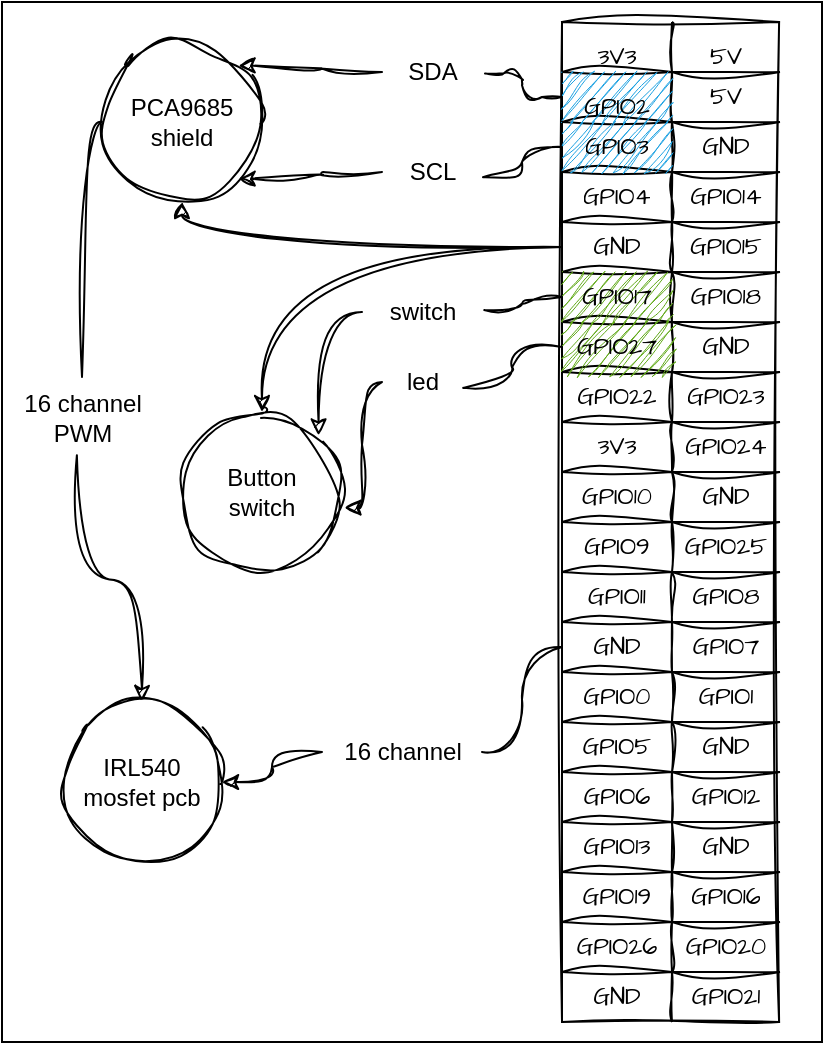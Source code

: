 <mxfile>
    <diagram id="WHN7KJUo0XjJs8HCU2_Z" name="Page-1">
        <mxGraphModel dx="288" dy="420" grid="1" gridSize="10" guides="1" tooltips="1" connect="1" arrows="1" fold="1" page="1" pageScale="1" pageWidth="827" pageHeight="1169" math="0" shadow="0">
            <root>
                <mxCell id="0"/>
                <mxCell id="1" parent="0"/>
                <mxCell id="95" value="" style="rounded=0;whiteSpace=wrap;html=1;fontSize=12;fillStyle=auto;" parent="1" vertex="1">
                    <mxGeometry x="200" y="140" width="410" height="520" as="geometry"/>
                </mxCell>
                <mxCell id="2" value="" style="shape=table;html=1;whiteSpace=wrap;startSize=0;container=1;collapsible=0;childLayout=tableLayout;hachureGap=4;fontFamily=Architects Daughter;fontSource=https%3A%2F%2Ffonts.googleapis.com%2Fcss%3Ffamily%3DArchitects%2BDaughter;fontSize=12;sketch=1;curveFitting=1;jiggle=2;" parent="1" vertex="1">
                    <mxGeometry x="480" y="150" width="108.55" height="500" as="geometry"/>
                </mxCell>
                <mxCell id="65" style="shape=tableRow;horizontal=0;startSize=0;swimlaneHead=0;swimlaneBody=0;top=0;left=0;bottom=0;right=0;collapsible=0;dropTarget=0;fillColor=none;points=[[0,0.5],[1,0.5]];portConstraint=eastwest;hachureGap=4;fontFamily=Architects Daughter;fontSource=https%3A%2F%2Ffonts.googleapis.com%2Fcss%3Ffamily%3DArchitects%2BDaughter;fontSize=20;sketch=1;curveFitting=1;jiggle=2;" parent="2" vertex="1">
                    <mxGeometry width="108.55" height="25" as="geometry"/>
                </mxCell>
                <mxCell id="66" value="&lt;font style=&quot;font-size: 12px;&quot;&gt;3V3&lt;/font&gt;" style="shape=partialRectangle;html=1;whiteSpace=wrap;connectable=0;fillColor=none;top=0;left=0;bottom=0;right=0;overflow=hidden;hachureGap=4;fontFamily=Architects Daughter;fontSource=https%3A%2F%2Ffonts.googleapis.com%2Fcss%3Ffamily%3DArchitects%2BDaughter;fontSize=20;sketch=1;curveFitting=1;jiggle=2;" parent="65" vertex="1">
                    <mxGeometry width="55" height="25" as="geometry">
                        <mxRectangle width="55" height="25" as="alternateBounds"/>
                    </mxGeometry>
                </mxCell>
                <mxCell id="67" value="&lt;font style=&quot;font-size: 12px;&quot;&gt;5V&lt;/font&gt;" style="shape=partialRectangle;html=1;whiteSpace=wrap;connectable=0;fillColor=none;top=0;left=0;bottom=0;right=0;overflow=hidden;hachureGap=4;fontFamily=Architects Daughter;fontSource=https%3A%2F%2Ffonts.googleapis.com%2Fcss%3Ffamily%3DArchitects%2BDaughter;fontSize=20;sketch=1;curveFitting=1;jiggle=2;" parent="65" vertex="1">
                    <mxGeometry x="55" width="54" height="25" as="geometry">
                        <mxRectangle width="54" height="25" as="alternateBounds"/>
                    </mxGeometry>
                </mxCell>
                <mxCell id="62" style="shape=tableRow;horizontal=0;startSize=0;swimlaneHead=0;swimlaneBody=0;top=0;left=0;bottom=0;right=0;collapsible=0;dropTarget=0;fillColor=none;points=[[0,0.5],[1,0.5]];portConstraint=eastwest;hachureGap=4;fontFamily=Architects Daughter;fontSource=https%3A%2F%2Ffonts.googleapis.com%2Fcss%3Ffamily%3DArchitects%2BDaughter;fontSize=20;sketch=1;curveFitting=1;jiggle=2;" parent="2" vertex="1">
                    <mxGeometry y="25" width="108.55" height="25" as="geometry"/>
                </mxCell>
                <mxCell id="63" value="&lt;font color=&quot;#000000&quot; style=&quot;font-size: 12px;&quot;&gt;GPIO2&lt;/font&gt;" style="shape=partialRectangle;html=1;whiteSpace=wrap;connectable=0;fillColor=#1ba1e2;top=0;left=0;bottom=0;right=0;overflow=hidden;hachureGap=4;fontFamily=Architects Daughter;fontSource=https%3A%2F%2Ffonts.googleapis.com%2Fcss%3Ffamily%3DArchitects%2BDaughter;fontSize=20;fontColor=#ffffff;strokeColor=#006EAF;sketch=1;curveFitting=1;jiggle=2;" parent="62" vertex="1">
                    <mxGeometry width="55" height="25" as="geometry">
                        <mxRectangle width="55" height="25" as="alternateBounds"/>
                    </mxGeometry>
                </mxCell>
                <mxCell id="64" value="5V" style="shape=partialRectangle;html=1;whiteSpace=wrap;connectable=0;fillColor=none;top=0;left=0;bottom=0;right=0;overflow=hidden;hachureGap=4;fontFamily=Architects Daughter;fontSource=https%3A%2F%2Ffonts.googleapis.com%2Fcss%3Ffamily%3DArchitects%2BDaughter;fontSize=12;sketch=1;curveFitting=1;jiggle=2;" parent="62" vertex="1">
                    <mxGeometry x="55" width="54" height="25" as="geometry">
                        <mxRectangle width="54" height="25" as="alternateBounds"/>
                    </mxGeometry>
                </mxCell>
                <mxCell id="59" style="shape=tableRow;horizontal=0;startSize=0;swimlaneHead=0;swimlaneBody=0;top=0;left=0;bottom=0;right=0;collapsible=0;dropTarget=0;fillColor=none;points=[[0,0.5],[1,0.5]];portConstraint=eastwest;hachureGap=4;fontFamily=Architects Daughter;fontSource=https%3A%2F%2Ffonts.googleapis.com%2Fcss%3Ffamily%3DArchitects%2BDaughter;fontSize=20;sketch=1;curveFitting=1;jiggle=2;" parent="2" vertex="1">
                    <mxGeometry y="50" width="108.55" height="25" as="geometry"/>
                </mxCell>
                <mxCell id="60" value="&lt;font color=&quot;#000000&quot;&gt;GPIO3&lt;/font&gt;" style="shape=partialRectangle;html=1;whiteSpace=wrap;connectable=0;fillColor=#1ba1e2;top=0;left=0;bottom=0;right=0;overflow=hidden;hachureGap=4;fontFamily=Architects Daughter;fontSource=https%3A%2F%2Ffonts.googleapis.com%2Fcss%3Ffamily%3DArchitects%2BDaughter;fontSize=12;fontColor=#ffffff;strokeColor=#006EAF;sketch=1;curveFitting=1;jiggle=2;" parent="59" vertex="1">
                    <mxGeometry width="55" height="25" as="geometry">
                        <mxRectangle width="55" height="25" as="alternateBounds"/>
                    </mxGeometry>
                </mxCell>
                <mxCell id="61" value="GND" style="shape=partialRectangle;html=1;whiteSpace=wrap;connectable=0;fillColor=none;top=0;left=0;bottom=0;right=0;overflow=hidden;hachureGap=4;fontFamily=Architects Daughter;fontSource=https%3A%2F%2Ffonts.googleapis.com%2Fcss%3Ffamily%3DArchitects%2BDaughter;fontSize=12;sketch=1;curveFitting=1;jiggle=2;" parent="59" vertex="1">
                    <mxGeometry x="55" width="54" height="25" as="geometry">
                        <mxRectangle width="54" height="25" as="alternateBounds"/>
                    </mxGeometry>
                </mxCell>
                <mxCell id="56" style="shape=tableRow;horizontal=0;startSize=0;swimlaneHead=0;swimlaneBody=0;top=0;left=0;bottom=0;right=0;collapsible=0;dropTarget=0;fillColor=none;points=[[0,0.5],[1,0.5]];portConstraint=eastwest;hachureGap=4;fontFamily=Architects Daughter;fontSource=https%3A%2F%2Ffonts.googleapis.com%2Fcss%3Ffamily%3DArchitects%2BDaughter;fontSize=20;sketch=1;curveFitting=1;jiggle=2;" parent="2" vertex="1">
                    <mxGeometry y="75" width="108.55" height="25" as="geometry"/>
                </mxCell>
                <mxCell id="57" value="GPIO4" style="shape=partialRectangle;html=1;whiteSpace=wrap;connectable=0;fillColor=none;top=0;left=0;bottom=0;right=0;overflow=hidden;hachureGap=4;fontFamily=Architects Daughter;fontSource=https%3A%2F%2Ffonts.googleapis.com%2Fcss%3Ffamily%3DArchitects%2BDaughter;fontSize=12;sketch=1;curveFitting=1;jiggle=2;" parent="56" vertex="1">
                    <mxGeometry width="55" height="25" as="geometry">
                        <mxRectangle width="55" height="25" as="alternateBounds"/>
                    </mxGeometry>
                </mxCell>
                <mxCell id="58" value="GPIO14" style="shape=partialRectangle;html=1;whiteSpace=wrap;connectable=0;fillColor=none;top=0;left=0;bottom=0;right=0;overflow=hidden;hachureGap=4;fontFamily=Architects Daughter;fontSource=https%3A%2F%2Ffonts.googleapis.com%2Fcss%3Ffamily%3DArchitects%2BDaughter;fontSize=12;sketch=1;curveFitting=1;jiggle=2;" parent="56" vertex="1">
                    <mxGeometry x="55" width="54" height="25" as="geometry">
                        <mxRectangle width="54" height="25" as="alternateBounds"/>
                    </mxGeometry>
                </mxCell>
                <mxCell id="53" style="shape=tableRow;horizontal=0;startSize=0;swimlaneHead=0;swimlaneBody=0;top=0;left=0;bottom=0;right=0;collapsible=0;dropTarget=0;fillColor=none;points=[[0,0.5],[1,0.5]];portConstraint=eastwest;hachureGap=4;fontFamily=Architects Daughter;fontSource=https%3A%2F%2Ffonts.googleapis.com%2Fcss%3Ffamily%3DArchitects%2BDaughter;fontSize=20;sketch=1;curveFitting=1;jiggle=2;" parent="2" vertex="1">
                    <mxGeometry y="100" width="108.55" height="25" as="geometry"/>
                </mxCell>
                <mxCell id="54" value="GND" style="shape=partialRectangle;html=1;whiteSpace=wrap;connectable=0;fillColor=none;top=0;left=0;bottom=0;right=0;overflow=hidden;hachureGap=4;fontFamily=Architects Daughter;fontSource=https%3A%2F%2Ffonts.googleapis.com%2Fcss%3Ffamily%3DArchitects%2BDaughter;fontSize=12;sketch=1;curveFitting=1;jiggle=2;" parent="53" vertex="1">
                    <mxGeometry width="55" height="25" as="geometry">
                        <mxRectangle width="55" height="25" as="alternateBounds"/>
                    </mxGeometry>
                </mxCell>
                <mxCell id="55" value="GPIO15" style="shape=partialRectangle;html=1;whiteSpace=wrap;connectable=0;fillColor=none;top=0;left=0;bottom=0;right=0;overflow=hidden;hachureGap=4;fontFamily=Architects Daughter;fontSource=https%3A%2F%2Ffonts.googleapis.com%2Fcss%3Ffamily%3DArchitects%2BDaughter;fontSize=12;sketch=1;curveFitting=1;jiggle=2;" parent="53" vertex="1">
                    <mxGeometry x="55" width="54" height="25" as="geometry">
                        <mxRectangle width="54" height="25" as="alternateBounds"/>
                    </mxGeometry>
                </mxCell>
                <mxCell id="50" style="shape=tableRow;horizontal=0;startSize=0;swimlaneHead=0;swimlaneBody=0;top=0;left=0;bottom=0;right=0;collapsible=0;dropTarget=0;fillColor=none;points=[[0,0.5],[1,0.5]];portConstraint=eastwest;hachureGap=4;fontFamily=Architects Daughter;fontSource=https%3A%2F%2Ffonts.googleapis.com%2Fcss%3Ffamily%3DArchitects%2BDaughter;fontSize=20;sketch=1;curveFitting=1;jiggle=2;" parent="2" vertex="1">
                    <mxGeometry y="125" width="108.55" height="25" as="geometry"/>
                </mxCell>
                <mxCell id="51" value="&lt;font color=&quot;#000000&quot;&gt;GPIO17&lt;/font&gt;" style="shape=partialRectangle;html=1;whiteSpace=wrap;connectable=0;fillColor=#60a917;top=0;left=0;bottom=0;right=0;overflow=hidden;hachureGap=4;fontFamily=Architects Daughter;fontSource=https%3A%2F%2Ffonts.googleapis.com%2Fcss%3Ffamily%3DArchitects%2BDaughter;fontSize=12;fontColor=#ffffff;strokeColor=#2D7600;sketch=1;curveFitting=1;jiggle=2;" parent="50" vertex="1">
                    <mxGeometry width="55" height="25" as="geometry">
                        <mxRectangle width="55" height="25" as="alternateBounds"/>
                    </mxGeometry>
                </mxCell>
                <mxCell id="52" value="GPIO18" style="shape=partialRectangle;html=1;whiteSpace=wrap;connectable=0;fillColor=none;top=0;left=0;bottom=0;right=0;overflow=hidden;hachureGap=4;fontFamily=Architects Daughter;fontSource=https%3A%2F%2Ffonts.googleapis.com%2Fcss%3Ffamily%3DArchitects%2BDaughter;fontSize=12;sketch=1;curveFitting=1;jiggle=2;" parent="50" vertex="1">
                    <mxGeometry x="55" width="54" height="25" as="geometry">
                        <mxRectangle width="54" height="25" as="alternateBounds"/>
                    </mxGeometry>
                </mxCell>
                <mxCell id="47" style="shape=tableRow;horizontal=0;startSize=0;swimlaneHead=0;swimlaneBody=0;top=0;left=0;bottom=0;right=0;collapsible=0;dropTarget=0;fillColor=none;points=[[0,0.5],[1,0.5]];portConstraint=eastwest;hachureGap=4;fontFamily=Architects Daughter;fontSource=https%3A%2F%2Ffonts.googleapis.com%2Fcss%3Ffamily%3DArchitects%2BDaughter;fontSize=20;sketch=1;curveFitting=1;jiggle=2;" parent="2" vertex="1">
                    <mxGeometry y="150" width="108.55" height="25" as="geometry"/>
                </mxCell>
                <mxCell id="48" value="&lt;font color=&quot;#000000&quot;&gt;GPIO27&lt;/font&gt;" style="shape=partialRectangle;html=1;whiteSpace=wrap;connectable=0;fillColor=#60a917;top=0;left=0;bottom=0;right=0;overflow=hidden;hachureGap=4;fontFamily=Architects Daughter;fontSource=https%3A%2F%2Ffonts.googleapis.com%2Fcss%3Ffamily%3DArchitects%2BDaughter;fontSize=12;fontColor=#ffffff;strokeColor=#2D7600;sketch=1;curveFitting=1;jiggle=2;" parent="47" vertex="1">
                    <mxGeometry width="55" height="25" as="geometry">
                        <mxRectangle width="55" height="25" as="alternateBounds"/>
                    </mxGeometry>
                </mxCell>
                <mxCell id="49" value="GND" style="shape=partialRectangle;html=1;whiteSpace=wrap;connectable=0;fillColor=none;top=0;left=0;bottom=0;right=0;overflow=hidden;hachureGap=4;fontFamily=Architects Daughter;fontSource=https%3A%2F%2Ffonts.googleapis.com%2Fcss%3Ffamily%3DArchitects%2BDaughter;fontSize=12;sketch=1;curveFitting=1;jiggle=2;" parent="47" vertex="1">
                    <mxGeometry x="55" width="54" height="25" as="geometry">
                        <mxRectangle width="54" height="25" as="alternateBounds"/>
                    </mxGeometry>
                </mxCell>
                <mxCell id="44" style="shape=tableRow;horizontal=0;startSize=0;swimlaneHead=0;swimlaneBody=0;top=0;left=0;bottom=0;right=0;collapsible=0;dropTarget=0;fillColor=none;points=[[0,0.5],[1,0.5]];portConstraint=eastwest;hachureGap=4;fontFamily=Architects Daughter;fontSource=https%3A%2F%2Ffonts.googleapis.com%2Fcss%3Ffamily%3DArchitects%2BDaughter;fontSize=20;sketch=1;curveFitting=1;jiggle=2;" parent="2" vertex="1">
                    <mxGeometry y="175" width="108.55" height="25" as="geometry"/>
                </mxCell>
                <mxCell id="45" value="GPIO22" style="shape=partialRectangle;html=1;whiteSpace=wrap;connectable=0;fillColor=none;top=0;left=0;bottom=0;right=0;overflow=hidden;hachureGap=4;fontFamily=Architects Daughter;fontSource=https%3A%2F%2Ffonts.googleapis.com%2Fcss%3Ffamily%3DArchitects%2BDaughter;fontSize=12;sketch=1;curveFitting=1;jiggle=2;" parent="44" vertex="1">
                    <mxGeometry width="55" height="25" as="geometry">
                        <mxRectangle width="55" height="25" as="alternateBounds"/>
                    </mxGeometry>
                </mxCell>
                <mxCell id="46" value="GPIO23" style="shape=partialRectangle;html=1;whiteSpace=wrap;connectable=0;fillColor=none;top=0;left=0;bottom=0;right=0;overflow=hidden;hachureGap=4;fontFamily=Architects Daughter;fontSource=https%3A%2F%2Ffonts.googleapis.com%2Fcss%3Ffamily%3DArchitects%2BDaughter;fontSize=12;sketch=1;curveFitting=1;jiggle=2;" parent="44" vertex="1">
                    <mxGeometry x="55" width="54" height="25" as="geometry">
                        <mxRectangle width="54" height="25" as="alternateBounds"/>
                    </mxGeometry>
                </mxCell>
                <mxCell id="41" style="shape=tableRow;horizontal=0;startSize=0;swimlaneHead=0;swimlaneBody=0;top=0;left=0;bottom=0;right=0;collapsible=0;dropTarget=0;fillColor=none;points=[[0,0.5],[1,0.5]];portConstraint=eastwest;hachureGap=4;fontFamily=Architects Daughter;fontSource=https%3A%2F%2Ffonts.googleapis.com%2Fcss%3Ffamily%3DArchitects%2BDaughter;fontSize=20;sketch=1;curveFitting=1;jiggle=2;" parent="2" vertex="1">
                    <mxGeometry y="200" width="108.55" height="25" as="geometry"/>
                </mxCell>
                <mxCell id="42" value="3V3" style="shape=partialRectangle;html=1;whiteSpace=wrap;connectable=0;fillColor=none;top=0;left=0;bottom=0;right=0;overflow=hidden;hachureGap=4;fontFamily=Architects Daughter;fontSource=https%3A%2F%2Ffonts.googleapis.com%2Fcss%3Ffamily%3DArchitects%2BDaughter;fontSize=12;sketch=1;curveFitting=1;jiggle=2;" parent="41" vertex="1">
                    <mxGeometry width="55" height="25" as="geometry">
                        <mxRectangle width="55" height="25" as="alternateBounds"/>
                    </mxGeometry>
                </mxCell>
                <mxCell id="43" value="GPIO24" style="shape=partialRectangle;html=1;whiteSpace=wrap;connectable=0;fillColor=none;top=0;left=0;bottom=0;right=0;overflow=hidden;hachureGap=4;fontFamily=Architects Daughter;fontSource=https%3A%2F%2Ffonts.googleapis.com%2Fcss%3Ffamily%3DArchitects%2BDaughter;fontSize=12;sketch=1;curveFitting=1;jiggle=2;" parent="41" vertex="1">
                    <mxGeometry x="55" width="54" height="25" as="geometry">
                        <mxRectangle width="54" height="25" as="alternateBounds"/>
                    </mxGeometry>
                </mxCell>
                <mxCell id="38" style="shape=tableRow;horizontal=0;startSize=0;swimlaneHead=0;swimlaneBody=0;top=0;left=0;bottom=0;right=0;collapsible=0;dropTarget=0;fillColor=none;points=[[0,0.5],[1,0.5]];portConstraint=eastwest;hachureGap=4;fontFamily=Architects Daughter;fontSource=https%3A%2F%2Ffonts.googleapis.com%2Fcss%3Ffamily%3DArchitects%2BDaughter;fontSize=20;sketch=1;curveFitting=1;jiggle=2;" parent="2" vertex="1">
                    <mxGeometry y="225" width="108.55" height="25" as="geometry"/>
                </mxCell>
                <mxCell id="39" value="GPIO10" style="shape=partialRectangle;html=1;whiteSpace=wrap;connectable=0;fillColor=none;top=0;left=0;bottom=0;right=0;overflow=hidden;hachureGap=4;fontFamily=Architects Daughter;fontSource=https%3A%2F%2Ffonts.googleapis.com%2Fcss%3Ffamily%3DArchitects%2BDaughter;fontSize=12;sketch=1;curveFitting=1;jiggle=2;" parent="38" vertex="1">
                    <mxGeometry width="55" height="25" as="geometry">
                        <mxRectangle width="55" height="25" as="alternateBounds"/>
                    </mxGeometry>
                </mxCell>
                <mxCell id="40" value="GND" style="shape=partialRectangle;html=1;whiteSpace=wrap;connectable=0;fillColor=none;top=0;left=0;bottom=0;right=0;overflow=hidden;hachureGap=4;fontFamily=Architects Daughter;fontSource=https%3A%2F%2Ffonts.googleapis.com%2Fcss%3Ffamily%3DArchitects%2BDaughter;fontSize=12;sketch=1;curveFitting=1;jiggle=2;" parent="38" vertex="1">
                    <mxGeometry x="55" width="54" height="25" as="geometry">
                        <mxRectangle width="54" height="25" as="alternateBounds"/>
                    </mxGeometry>
                </mxCell>
                <mxCell id="35" style="shape=tableRow;horizontal=0;startSize=0;swimlaneHead=0;swimlaneBody=0;top=0;left=0;bottom=0;right=0;collapsible=0;dropTarget=0;fillColor=none;points=[[0,0.5],[1,0.5]];portConstraint=eastwest;hachureGap=4;fontFamily=Architects Daughter;fontSource=https%3A%2F%2Ffonts.googleapis.com%2Fcss%3Ffamily%3DArchitects%2BDaughter;fontSize=20;sketch=1;curveFitting=1;jiggle=2;" parent="2" vertex="1">
                    <mxGeometry y="250" width="108.55" height="25" as="geometry"/>
                </mxCell>
                <mxCell id="36" value="GPIO9" style="shape=partialRectangle;html=1;whiteSpace=wrap;connectable=0;fillColor=none;top=0;left=0;bottom=0;right=0;overflow=hidden;hachureGap=4;fontFamily=Architects Daughter;fontSource=https%3A%2F%2Ffonts.googleapis.com%2Fcss%3Ffamily%3DArchitects%2BDaughter;fontSize=12;sketch=1;curveFitting=1;jiggle=2;" parent="35" vertex="1">
                    <mxGeometry width="55" height="25" as="geometry">
                        <mxRectangle width="55" height="25" as="alternateBounds"/>
                    </mxGeometry>
                </mxCell>
                <mxCell id="37" value="GPIO25" style="shape=partialRectangle;html=1;whiteSpace=wrap;connectable=0;fillColor=none;top=0;left=0;bottom=0;right=0;overflow=hidden;hachureGap=4;fontFamily=Architects Daughter;fontSource=https%3A%2F%2Ffonts.googleapis.com%2Fcss%3Ffamily%3DArchitects%2BDaughter;fontSize=12;sketch=1;curveFitting=1;jiggle=2;" parent="35" vertex="1">
                    <mxGeometry x="55" width="54" height="25" as="geometry">
                        <mxRectangle width="54" height="25" as="alternateBounds"/>
                    </mxGeometry>
                </mxCell>
                <mxCell id="32" style="shape=tableRow;horizontal=0;startSize=0;swimlaneHead=0;swimlaneBody=0;top=0;left=0;bottom=0;right=0;collapsible=0;dropTarget=0;fillColor=none;points=[[0,0.5],[1,0.5]];portConstraint=eastwest;hachureGap=4;fontFamily=Architects Daughter;fontSource=https%3A%2F%2Ffonts.googleapis.com%2Fcss%3Ffamily%3DArchitects%2BDaughter;fontSize=20;sketch=1;curveFitting=1;jiggle=2;" parent="2" vertex="1">
                    <mxGeometry y="275" width="108.55" height="25" as="geometry"/>
                </mxCell>
                <mxCell id="33" value="GPIO11" style="shape=partialRectangle;html=1;whiteSpace=wrap;connectable=0;fillColor=none;top=0;left=0;bottom=0;right=0;overflow=hidden;hachureGap=4;fontFamily=Architects Daughter;fontSource=https%3A%2F%2Ffonts.googleapis.com%2Fcss%3Ffamily%3DArchitects%2BDaughter;fontSize=12;sketch=1;curveFitting=1;jiggle=2;" parent="32" vertex="1">
                    <mxGeometry width="55" height="25" as="geometry">
                        <mxRectangle width="55" height="25" as="alternateBounds"/>
                    </mxGeometry>
                </mxCell>
                <mxCell id="34" value="GPIO8" style="shape=partialRectangle;html=1;whiteSpace=wrap;connectable=0;fillColor=none;top=0;left=0;bottom=0;right=0;overflow=hidden;hachureGap=4;fontFamily=Architects Daughter;fontSource=https%3A%2F%2Ffonts.googleapis.com%2Fcss%3Ffamily%3DArchitects%2BDaughter;fontSize=12;sketch=1;curveFitting=1;jiggle=2;" parent="32" vertex="1">
                    <mxGeometry x="55" width="54" height="25" as="geometry">
                        <mxRectangle width="54" height="25" as="alternateBounds"/>
                    </mxGeometry>
                </mxCell>
                <mxCell id="29" style="shape=tableRow;horizontal=0;startSize=0;swimlaneHead=0;swimlaneBody=0;top=0;left=0;bottom=0;right=0;collapsible=0;dropTarget=0;fillColor=none;points=[[0,0.5],[1,0.5]];portConstraint=eastwest;hachureGap=4;fontFamily=Architects Daughter;fontSource=https%3A%2F%2Ffonts.googleapis.com%2Fcss%3Ffamily%3DArchitects%2BDaughter;fontSize=20;sketch=1;curveFitting=1;jiggle=2;" parent="2" vertex="1">
                    <mxGeometry y="300" width="108.55" height="25" as="geometry"/>
                </mxCell>
                <mxCell id="30" value="GND" style="shape=partialRectangle;html=1;whiteSpace=wrap;connectable=0;fillColor=none;top=0;left=0;bottom=0;right=0;overflow=hidden;hachureGap=4;fontFamily=Architects Daughter;fontSource=https%3A%2F%2Ffonts.googleapis.com%2Fcss%3Ffamily%3DArchitects%2BDaughter;fontSize=12;sketch=1;curveFitting=1;jiggle=2;" parent="29" vertex="1">
                    <mxGeometry width="55" height="25" as="geometry">
                        <mxRectangle width="55" height="25" as="alternateBounds"/>
                    </mxGeometry>
                </mxCell>
                <mxCell id="31" value="GPIO7" style="shape=partialRectangle;html=1;whiteSpace=wrap;connectable=0;fillColor=none;top=0;left=0;bottom=0;right=0;overflow=hidden;hachureGap=4;fontFamily=Architects Daughter;fontSource=https%3A%2F%2Ffonts.googleapis.com%2Fcss%3Ffamily%3DArchitects%2BDaughter;fontSize=12;sketch=1;curveFitting=1;jiggle=2;" parent="29" vertex="1">
                    <mxGeometry x="55" width="54" height="25" as="geometry">
                        <mxRectangle width="54" height="25" as="alternateBounds"/>
                    </mxGeometry>
                </mxCell>
                <mxCell id="26" style="shape=tableRow;horizontal=0;startSize=0;swimlaneHead=0;swimlaneBody=0;top=0;left=0;bottom=0;right=0;collapsible=0;dropTarget=0;fillColor=none;points=[[0,0.5],[1,0.5]];portConstraint=eastwest;hachureGap=4;fontFamily=Architects Daughter;fontSource=https%3A%2F%2Ffonts.googleapis.com%2Fcss%3Ffamily%3DArchitects%2BDaughter;fontSize=20;sketch=1;curveFitting=1;jiggle=2;" parent="2" vertex="1">
                    <mxGeometry y="325" width="108.55" height="25" as="geometry"/>
                </mxCell>
                <mxCell id="27" value="GPIO0" style="shape=partialRectangle;html=1;whiteSpace=wrap;connectable=0;fillColor=none;top=0;left=0;bottom=0;right=0;overflow=hidden;hachureGap=4;fontFamily=Architects Daughter;fontSource=https%3A%2F%2Ffonts.googleapis.com%2Fcss%3Ffamily%3DArchitects%2BDaughter;fontSize=12;sketch=1;curveFitting=1;jiggle=2;" parent="26" vertex="1">
                    <mxGeometry width="55" height="25" as="geometry">
                        <mxRectangle width="55" height="25" as="alternateBounds"/>
                    </mxGeometry>
                </mxCell>
                <mxCell id="28" value="GPIO1" style="shape=partialRectangle;html=1;whiteSpace=wrap;connectable=0;fillColor=none;top=0;left=0;bottom=0;right=0;overflow=hidden;hachureGap=4;fontFamily=Architects Daughter;fontSource=https%3A%2F%2Ffonts.googleapis.com%2Fcss%3Ffamily%3DArchitects%2BDaughter;fontSize=12;sketch=1;curveFitting=1;jiggle=2;" parent="26" vertex="1">
                    <mxGeometry x="55" width="54" height="25" as="geometry">
                        <mxRectangle width="54" height="25" as="alternateBounds"/>
                    </mxGeometry>
                </mxCell>
                <mxCell id="23" style="shape=tableRow;horizontal=0;startSize=0;swimlaneHead=0;swimlaneBody=0;top=0;left=0;bottom=0;right=0;collapsible=0;dropTarget=0;fillColor=none;points=[[0,0.5],[1,0.5]];portConstraint=eastwest;hachureGap=4;fontFamily=Architects Daughter;fontSource=https%3A%2F%2Ffonts.googleapis.com%2Fcss%3Ffamily%3DArchitects%2BDaughter;fontSize=20;sketch=1;curveFitting=1;jiggle=2;" parent="2" vertex="1">
                    <mxGeometry y="350" width="108.55" height="25" as="geometry"/>
                </mxCell>
                <mxCell id="24" value="GPIO5" style="shape=partialRectangle;html=1;whiteSpace=wrap;connectable=0;fillColor=none;top=0;left=0;bottom=0;right=0;overflow=hidden;hachureGap=4;fontFamily=Architects Daughter;fontSource=https%3A%2F%2Ffonts.googleapis.com%2Fcss%3Ffamily%3DArchitects%2BDaughter;fontSize=12;sketch=1;curveFitting=1;jiggle=2;" parent="23" vertex="1">
                    <mxGeometry width="55" height="25" as="geometry">
                        <mxRectangle width="55" height="25" as="alternateBounds"/>
                    </mxGeometry>
                </mxCell>
                <mxCell id="25" value="GND" style="shape=partialRectangle;html=1;whiteSpace=wrap;connectable=0;fillColor=none;top=0;left=0;bottom=0;right=0;overflow=hidden;hachureGap=4;fontFamily=Architects Daughter;fontSource=https%3A%2F%2Ffonts.googleapis.com%2Fcss%3Ffamily%3DArchitects%2BDaughter;fontSize=12;sketch=1;curveFitting=1;jiggle=2;" parent="23" vertex="1">
                    <mxGeometry x="55" width="54" height="25" as="geometry">
                        <mxRectangle width="54" height="25" as="alternateBounds"/>
                    </mxGeometry>
                </mxCell>
                <mxCell id="20" style="shape=tableRow;horizontal=0;startSize=0;swimlaneHead=0;swimlaneBody=0;top=0;left=0;bottom=0;right=0;collapsible=0;dropTarget=0;fillColor=none;points=[[0,0.5],[1,0.5]];portConstraint=eastwest;hachureGap=4;fontFamily=Architects Daughter;fontSource=https%3A%2F%2Ffonts.googleapis.com%2Fcss%3Ffamily%3DArchitects%2BDaughter;fontSize=20;sketch=1;curveFitting=1;jiggle=2;" parent="2" vertex="1">
                    <mxGeometry y="375" width="108.55" height="25" as="geometry"/>
                </mxCell>
                <mxCell id="21" value="GPIO6" style="shape=partialRectangle;html=1;whiteSpace=wrap;connectable=0;fillColor=none;top=0;left=0;bottom=0;right=0;overflow=hidden;hachureGap=4;fontFamily=Architects Daughter;fontSource=https%3A%2F%2Ffonts.googleapis.com%2Fcss%3Ffamily%3DArchitects%2BDaughter;fontSize=12;sketch=1;curveFitting=1;jiggle=2;" parent="20" vertex="1">
                    <mxGeometry width="55" height="25" as="geometry">
                        <mxRectangle width="55" height="25" as="alternateBounds"/>
                    </mxGeometry>
                </mxCell>
                <mxCell id="22" value="GPIO12" style="shape=partialRectangle;html=1;whiteSpace=wrap;connectable=0;fillColor=none;top=0;left=0;bottom=0;right=0;overflow=hidden;hachureGap=4;fontFamily=Architects Daughter;fontSource=https%3A%2F%2Ffonts.googleapis.com%2Fcss%3Ffamily%3DArchitects%2BDaughter;fontSize=12;sketch=1;curveFitting=1;jiggle=2;" parent="20" vertex="1">
                    <mxGeometry x="55" width="54" height="25" as="geometry">
                        <mxRectangle width="54" height="25" as="alternateBounds"/>
                    </mxGeometry>
                </mxCell>
                <mxCell id="3" value="" style="shape=tableRow;horizontal=0;startSize=0;swimlaneHead=0;swimlaneBody=0;top=0;left=0;bottom=0;right=0;collapsible=0;dropTarget=0;fillColor=none;points=[[0,0.5],[1,0.5]];portConstraint=eastwest;hachureGap=4;fontFamily=Architects Daughter;fontSource=https%3A%2F%2Ffonts.googleapis.com%2Fcss%3Ffamily%3DArchitects%2BDaughter;fontSize=20;sketch=1;curveFitting=1;jiggle=2;" parent="2" vertex="1">
                    <mxGeometry y="400" width="108.55" height="25" as="geometry"/>
                </mxCell>
                <mxCell id="4" value="GPIO13" style="shape=partialRectangle;html=1;whiteSpace=wrap;connectable=0;fillColor=none;top=0;left=0;bottom=0;right=0;overflow=hidden;hachureGap=4;fontFamily=Architects Daughter;fontSource=https%3A%2F%2Ffonts.googleapis.com%2Fcss%3Ffamily%3DArchitects%2BDaughter;fontSize=12;sketch=1;curveFitting=1;jiggle=2;" parent="3" vertex="1">
                    <mxGeometry width="55" height="25" as="geometry">
                        <mxRectangle width="55" height="25" as="alternateBounds"/>
                    </mxGeometry>
                </mxCell>
                <mxCell id="5" value="GND" style="shape=partialRectangle;html=1;whiteSpace=wrap;connectable=0;fillColor=none;top=0;left=0;bottom=0;right=0;overflow=hidden;hachureGap=4;fontFamily=Architects Daughter;fontSource=https%3A%2F%2Ffonts.googleapis.com%2Fcss%3Ffamily%3DArchitects%2BDaughter;fontSize=12;sketch=1;curveFitting=1;jiggle=2;" parent="3" vertex="1">
                    <mxGeometry x="55" width="54" height="25" as="geometry">
                        <mxRectangle width="54" height="25" as="alternateBounds"/>
                    </mxGeometry>
                </mxCell>
                <mxCell id="15" value="" style="shape=tableRow;horizontal=0;startSize=0;swimlaneHead=0;swimlaneBody=0;top=0;left=0;bottom=0;right=0;collapsible=0;dropTarget=0;fillColor=none;points=[[0,0.5],[1,0.5]];portConstraint=eastwest;hachureGap=4;fontFamily=Architects Daughter;fontSource=https%3A%2F%2Ffonts.googleapis.com%2Fcss%3Ffamily%3DArchitects%2BDaughter;fontSize=20;sketch=1;curveFitting=1;jiggle=2;" parent="2" vertex="1">
                    <mxGeometry y="425" width="108.55" height="25" as="geometry"/>
                </mxCell>
                <mxCell id="16" value="GPIO19" style="shape=partialRectangle;html=1;whiteSpace=wrap;connectable=0;fillColor=none;top=0;left=0;bottom=0;right=0;overflow=hidden;hachureGap=4;fontFamily=Architects Daughter;fontSource=https%3A%2F%2Ffonts.googleapis.com%2Fcss%3Ffamily%3DArchitects%2BDaughter;fontSize=12;sketch=1;curveFitting=1;jiggle=2;" parent="15" vertex="1">
                    <mxGeometry width="55" height="25" as="geometry">
                        <mxRectangle width="55" height="25" as="alternateBounds"/>
                    </mxGeometry>
                </mxCell>
                <mxCell id="17" value="GPIO16" style="shape=partialRectangle;html=1;whiteSpace=wrap;connectable=0;fillColor=none;top=0;left=0;bottom=0;right=0;overflow=hidden;hachureGap=4;fontFamily=Architects Daughter;fontSource=https%3A%2F%2Ffonts.googleapis.com%2Fcss%3Ffamily%3DArchitects%2BDaughter;fontSize=12;sketch=1;curveFitting=1;jiggle=2;" parent="15" vertex="1">
                    <mxGeometry x="55" width="54" height="25" as="geometry">
                        <mxRectangle width="54" height="25" as="alternateBounds"/>
                    </mxGeometry>
                </mxCell>
                <mxCell id="11" value="" style="shape=tableRow;horizontal=0;startSize=0;swimlaneHead=0;swimlaneBody=0;top=0;left=0;bottom=0;right=0;collapsible=0;dropTarget=0;fillColor=none;points=[[0,0.5],[1,0.5]];portConstraint=eastwest;hachureGap=4;fontFamily=Architects Daughter;fontSource=https%3A%2F%2Ffonts.googleapis.com%2Fcss%3Ffamily%3DArchitects%2BDaughter;fontSize=20;sketch=1;curveFitting=1;jiggle=2;" parent="2" vertex="1">
                    <mxGeometry y="450" width="108.55" height="25" as="geometry"/>
                </mxCell>
                <mxCell id="12" value="GPIO26" style="shape=partialRectangle;html=1;whiteSpace=wrap;connectable=0;fillColor=none;top=0;left=0;bottom=0;right=0;overflow=hidden;hachureGap=4;fontFamily=Architects Daughter;fontSource=https%3A%2F%2Ffonts.googleapis.com%2Fcss%3Ffamily%3DArchitects%2BDaughter;fontSize=12;sketch=1;curveFitting=1;jiggle=2;" parent="11" vertex="1">
                    <mxGeometry width="55" height="25" as="geometry">
                        <mxRectangle width="55" height="25" as="alternateBounds"/>
                    </mxGeometry>
                </mxCell>
                <mxCell id="13" value="GPIO20" style="shape=partialRectangle;html=1;whiteSpace=wrap;connectable=0;fillColor=none;top=0;left=0;bottom=0;right=0;overflow=hidden;hachureGap=4;fontFamily=Architects Daughter;fontSource=https%3A%2F%2Ffonts.googleapis.com%2Fcss%3Ffamily%3DArchitects%2BDaughter;fontSize=12;sketch=1;curveFitting=1;jiggle=2;" parent="11" vertex="1">
                    <mxGeometry x="55" width="54" height="25" as="geometry">
                        <mxRectangle width="54" height="25" as="alternateBounds"/>
                    </mxGeometry>
                </mxCell>
                <mxCell id="7" value="" style="shape=tableRow;horizontal=0;startSize=0;swimlaneHead=0;swimlaneBody=0;top=0;left=0;bottom=0;right=0;collapsible=0;dropTarget=0;fillColor=none;points=[[0,0.5],[1,0.5]];portConstraint=eastwest;hachureGap=4;fontFamily=Architects Daughter;fontSource=https%3A%2F%2Ffonts.googleapis.com%2Fcss%3Ffamily%3DArchitects%2BDaughter;fontSize=20;sketch=1;curveFitting=1;jiggle=2;" parent="2" vertex="1">
                    <mxGeometry y="475" width="108.55" height="25" as="geometry"/>
                </mxCell>
                <mxCell id="8" value="GND" style="shape=partialRectangle;html=1;whiteSpace=wrap;connectable=0;fillColor=none;top=0;left=0;bottom=0;right=0;overflow=hidden;hachureGap=4;fontFamily=Architects Daughter;fontSource=https%3A%2F%2Ffonts.googleapis.com%2Fcss%3Ffamily%3DArchitects%2BDaughter;fontSize=12;sketch=1;curveFitting=1;jiggle=2;" parent="7" vertex="1">
                    <mxGeometry width="55" height="25" as="geometry">
                        <mxRectangle width="55" height="25" as="alternateBounds"/>
                    </mxGeometry>
                </mxCell>
                <mxCell id="9" value="GPIO21" style="shape=partialRectangle;html=1;whiteSpace=wrap;connectable=0;fillColor=none;top=0;left=0;bottom=0;right=0;overflow=hidden;hachureGap=4;fontFamily=Architects Daughter;fontSource=https%3A%2F%2Ffonts.googleapis.com%2Fcss%3Ffamily%3DArchitects%2BDaughter;fontSize=12;sketch=1;curveFitting=1;jiggle=2;" parent="7" vertex="1">
                    <mxGeometry x="55" width="54" height="25" as="geometry">
                        <mxRectangle width="54" height="25" as="alternateBounds"/>
                    </mxGeometry>
                </mxCell>
                <mxCell id="89" style="edgeStyle=orthogonalEdgeStyle;curved=1;html=1;exitX=0.468;exitY=0.977;exitDx=0;exitDy=0;entryX=0.5;entryY=0;entryDx=0;entryDy=0;fontSize=12;elbow=vertical;startArrow=none;exitPerimeter=0;sketch=1;curveFitting=1;jiggle=2;" parent="1" source="90" target="88" edge="1">
                    <mxGeometry relative="1" as="geometry"/>
                </mxCell>
                <mxCell id="70" value="PCA9685&lt;br&gt;shield" style="ellipse;whiteSpace=wrap;html=1;aspect=fixed;fontSize=12;sketch=1;curveFitting=1;jiggle=2;" parent="1" vertex="1">
                    <mxGeometry x="250" y="160" width="80" height="80" as="geometry"/>
                </mxCell>
                <mxCell id="71" style="edgeStyle=orthogonalEdgeStyle;html=1;exitX=0;exitY=0.5;exitDx=0;exitDy=0;entryX=1;entryY=0;entryDx=0;entryDy=0;fontSize=12;startArrow=none;curved=1;sketch=1;curveFitting=1;jiggle=2;" parent="1" source="74" target="70" edge="1">
                    <mxGeometry relative="1" as="geometry"/>
                </mxCell>
                <mxCell id="72" style="edgeStyle=orthogonalEdgeStyle;html=1;exitX=0;exitY=0.5;exitDx=0;exitDy=0;entryX=1;entryY=1;entryDx=0;entryDy=0;fontSize=12;startArrow=none;curved=1;sketch=1;curveFitting=1;jiggle=2;" parent="1" source="77" target="70" edge="1">
                    <mxGeometry relative="1" as="geometry"/>
                </mxCell>
                <mxCell id="76" value="" style="html=1;exitX=0;exitY=0.5;exitDx=0;exitDy=0;entryX=1.03;entryY=0.524;entryDx=0;entryDy=0;fontSize=12;endArrow=none;entryPerimeter=0;edgeStyle=orthogonalEdgeStyle;sketch=1;curveFitting=1;jiggle=2;" parent="1" source="62" target="74" edge="1">
                    <mxGeometry relative="1" as="geometry">
                        <mxPoint x="480" y="187.5" as="sourcePoint"/>
                        <mxPoint x="338.284" y="171.716" as="targetPoint"/>
                    </mxGeometry>
                </mxCell>
                <mxCell id="74" value="SDA" style="text;html=1;align=center;verticalAlign=middle;resizable=0;points=[];autosize=1;strokeColor=none;fillColor=none;fontSize=12;sketch=1;curveFitting=1;jiggle=2;" parent="1" vertex="1">
                    <mxGeometry x="390" y="160" width="50" height="30" as="geometry"/>
                </mxCell>
                <mxCell id="78" value="" style="edgeStyle=orthogonalEdgeStyle;html=1;exitX=0;exitY=0.5;exitDx=0;exitDy=0;entryX=1.01;entryY=0.587;entryDx=0;entryDy=0;fontSize=12;endArrow=none;entryPerimeter=0;curved=1;sketch=1;curveFitting=1;jiggle=2;" parent="1" source="59" target="77" edge="1">
                    <mxGeometry relative="1" as="geometry">
                        <mxPoint x="480" y="212.5" as="sourcePoint"/>
                        <mxPoint x="338.284" y="228.284" as="targetPoint"/>
                    </mxGeometry>
                </mxCell>
                <mxCell id="77" value="SCL" style="text;html=1;align=center;verticalAlign=middle;resizable=0;points=[];autosize=1;strokeColor=none;fillColor=none;fontSize=12;sketch=1;curveFitting=1;jiggle=2;" parent="1" vertex="1">
                    <mxGeometry x="390" y="210" width="50" height="30" as="geometry"/>
                </mxCell>
                <mxCell id="79" style="edgeStyle=orthogonalEdgeStyle;curved=1;html=1;exitX=0;exitY=0.5;exitDx=0;exitDy=0;entryX=0.5;entryY=1;entryDx=0;entryDy=0;fontSize=12;elbow=vertical;sketch=1;curveFitting=1;jiggle=2;" parent="1" source="53" target="70" edge="1">
                    <mxGeometry relative="1" as="geometry"/>
                </mxCell>
                <mxCell id="80" value="Button&lt;br&gt;switch" style="ellipse;whiteSpace=wrap;html=1;aspect=fixed;fontSize=12;sketch=1;curveFitting=1;jiggle=2;" parent="1" vertex="1">
                    <mxGeometry x="290" y="345" width="80" height="80" as="geometry"/>
                </mxCell>
                <mxCell id="81" style="edgeStyle=orthogonalEdgeStyle;curved=1;html=1;exitX=0;exitY=0.5;exitDx=0;exitDy=0;entryX=1;entryY=0;entryDx=0;entryDy=0;fontSize=12;elbow=vertical;startArrow=none;sketch=1;curveFitting=1;jiggle=2;" parent="1" source="84" target="80" edge="1">
                    <mxGeometry relative="1" as="geometry"/>
                </mxCell>
                <mxCell id="82" style="edgeStyle=orthogonalEdgeStyle;curved=1;html=1;exitX=0;exitY=0.5;exitDx=0;exitDy=0;entryX=1.015;entryY=0.598;entryDx=0;entryDy=0;entryPerimeter=0;fontSize=12;elbow=vertical;startArrow=none;sketch=1;curveFitting=1;jiggle=2;" parent="1" source="86" target="80" edge="1">
                    <mxGeometry relative="1" as="geometry"/>
                </mxCell>
                <mxCell id="83" style="edgeStyle=orthogonalEdgeStyle;curved=1;html=1;exitX=0;exitY=0.5;exitDx=0;exitDy=0;entryX=0.5;entryY=0;entryDx=0;entryDy=0;fontSize=12;elbow=vertical;sketch=1;curveFitting=1;jiggle=2;" parent="1" source="53" target="80" edge="1">
                    <mxGeometry relative="1" as="geometry"/>
                </mxCell>
                <mxCell id="85" value="" style="edgeStyle=orthogonalEdgeStyle;curved=1;html=1;exitX=0;exitY=0.5;exitDx=0;exitDy=0;entryX=1.019;entryY=0.467;entryDx=0;entryDy=0;fontSize=12;elbow=vertical;endArrow=none;entryPerimeter=0;sketch=1;curveFitting=1;jiggle=2;" parent="1" source="50" target="84" edge="1">
                    <mxGeometry relative="1" as="geometry">
                        <mxPoint x="480" y="287.5" as="sourcePoint"/>
                        <mxPoint x="338.284" y="301.716" as="targetPoint"/>
                    </mxGeometry>
                </mxCell>
                <mxCell id="84" value="switch" style="text;html=1;align=center;verticalAlign=middle;resizable=0;points=[];autosize=1;strokeColor=none;fillColor=none;fontSize=12;sketch=1;curveFitting=1;jiggle=2;" parent="1" vertex="1">
                    <mxGeometry x="380" y="280" width="60" height="30" as="geometry"/>
                </mxCell>
                <mxCell id="87" value="" style="edgeStyle=orthogonalEdgeStyle;curved=1;html=1;exitX=0;exitY=0.5;exitDx=0;exitDy=0;entryX=1.015;entryY=0.598;entryDx=0;entryDy=0;entryPerimeter=0;fontSize=12;elbow=vertical;endArrow=none;sketch=1;curveFitting=1;jiggle=2;" parent="1" source="47" target="86" edge="1">
                    <mxGeometry relative="1" as="geometry">
                        <mxPoint x="480" y="312.5" as="sourcePoint"/>
                        <mxPoint x="351.2" y="337.84" as="targetPoint"/>
                    </mxGeometry>
                </mxCell>
                <mxCell id="86" value="led" style="text;html=1;align=center;verticalAlign=middle;resizable=0;points=[];autosize=1;strokeColor=none;fillColor=none;fontSize=12;sketch=1;curveFitting=1;jiggle=2;" parent="1" vertex="1">
                    <mxGeometry x="390" y="315" width="40" height="30" as="geometry"/>
                </mxCell>
                <mxCell id="88" value="IRL540&lt;br&gt;mosfet pcb" style="ellipse;whiteSpace=wrap;html=1;aspect=fixed;fontSize=12;sketch=1;curveFitting=1;jiggle=2;" parent="1" vertex="1">
                    <mxGeometry x="230" y="490" width="80" height="80" as="geometry"/>
                </mxCell>
                <mxCell id="91" value="" style="edgeStyle=orthogonalEdgeStyle;curved=1;html=1;exitX=0;exitY=0.5;exitDx=0;exitDy=0;entryX=0.5;entryY=0;entryDx=0;entryDy=0;fontSize=12;elbow=vertical;endArrow=none;sketch=1;curveFitting=1;jiggle=2;" parent="1" source="70" target="90" edge="1">
                    <mxGeometry relative="1" as="geometry">
                        <mxPoint x="260" y="250" as="sourcePoint"/>
                        <mxPoint x="210" y="480" as="targetPoint"/>
                    </mxGeometry>
                </mxCell>
                <mxCell id="90" value="16 channel&lt;br&gt;PWM" style="text;html=1;align=center;verticalAlign=middle;resizable=0;points=[];autosize=1;strokeColor=none;fillColor=none;fontSize=12;sketch=1;curveFitting=1;jiggle=2;" parent="1" vertex="1">
                    <mxGeometry x="200" y="327.5" width="80" height="40" as="geometry"/>
                </mxCell>
                <mxCell id="92" style="edgeStyle=orthogonalEdgeStyle;curved=1;html=1;exitX=0;exitY=0.5;exitDx=0;exitDy=0;entryX=1;entryY=0.5;entryDx=0;entryDy=0;fontSize=12;elbow=vertical;startArrow=none;sketch=1;curveFitting=1;jiggle=2;" parent="1" source="93" target="88" edge="1">
                    <mxGeometry relative="1" as="geometry"/>
                </mxCell>
                <mxCell id="94" value="" style="edgeStyle=orthogonalEdgeStyle;curved=1;html=1;exitX=0;exitY=0.5;exitDx=0;exitDy=0;entryX=1;entryY=0.5;entryDx=0;entryDy=0;fontSize=12;elbow=vertical;endArrow=none;sketch=1;curveFitting=1;jiggle=2;" parent="1" source="29" target="93" edge="1">
                    <mxGeometry relative="1" as="geometry">
                        <mxPoint x="480" y="462.5" as="sourcePoint"/>
                        <mxPoint x="260" y="460" as="targetPoint"/>
                    </mxGeometry>
                </mxCell>
                <mxCell id="93" value="16 channel" style="text;html=1;align=center;verticalAlign=middle;resizable=0;points=[];autosize=1;strokeColor=none;fillColor=none;fontSize=12;sketch=1;curveFitting=1;jiggle=2;" parent="1" vertex="1">
                    <mxGeometry x="360" y="500" width="80" height="30" as="geometry"/>
                </mxCell>
            </root>
        </mxGraphModel>
    </diagram>
</mxfile>